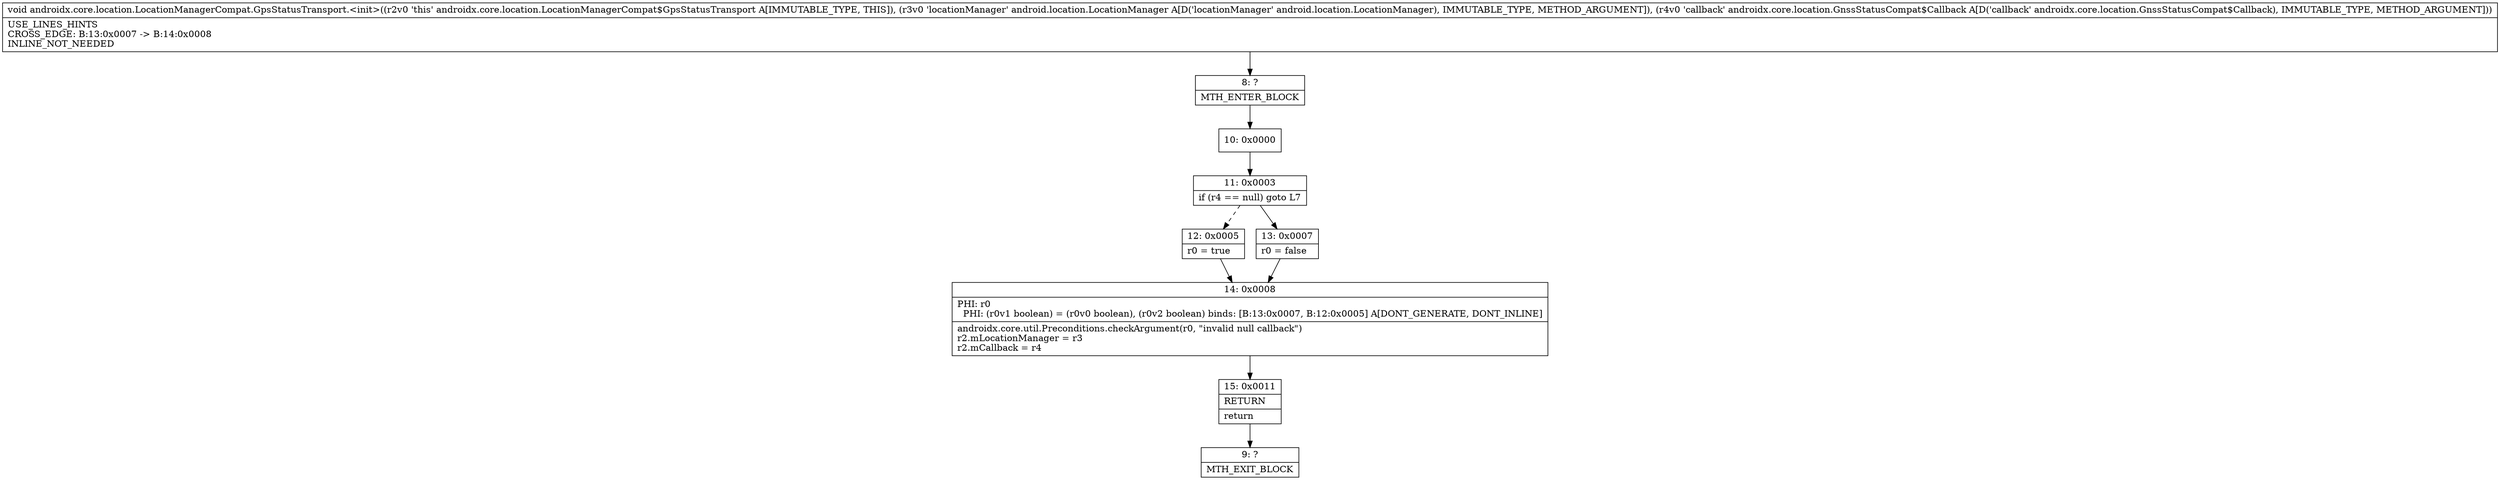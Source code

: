 digraph "CFG forandroidx.core.location.LocationManagerCompat.GpsStatusTransport.\<init\>(Landroid\/location\/LocationManager;Landroidx\/core\/location\/GnssStatusCompat$Callback;)V" {
Node_8 [shape=record,label="{8\:\ ?|MTH_ENTER_BLOCK\l}"];
Node_10 [shape=record,label="{10\:\ 0x0000}"];
Node_11 [shape=record,label="{11\:\ 0x0003|if (r4 == null) goto L7\l}"];
Node_12 [shape=record,label="{12\:\ 0x0005|r0 = true\l}"];
Node_14 [shape=record,label="{14\:\ 0x0008|PHI: r0 \l  PHI: (r0v1 boolean) = (r0v0 boolean), (r0v2 boolean) binds: [B:13:0x0007, B:12:0x0005] A[DONT_GENERATE, DONT_INLINE]\l|androidx.core.util.Preconditions.checkArgument(r0, \"invalid null callback\")\lr2.mLocationManager = r3\lr2.mCallback = r4\l}"];
Node_15 [shape=record,label="{15\:\ 0x0011|RETURN\l|return\l}"];
Node_9 [shape=record,label="{9\:\ ?|MTH_EXIT_BLOCK\l}"];
Node_13 [shape=record,label="{13\:\ 0x0007|r0 = false\l}"];
MethodNode[shape=record,label="{void androidx.core.location.LocationManagerCompat.GpsStatusTransport.\<init\>((r2v0 'this' androidx.core.location.LocationManagerCompat$GpsStatusTransport A[IMMUTABLE_TYPE, THIS]), (r3v0 'locationManager' android.location.LocationManager A[D('locationManager' android.location.LocationManager), IMMUTABLE_TYPE, METHOD_ARGUMENT]), (r4v0 'callback' androidx.core.location.GnssStatusCompat$Callback A[D('callback' androidx.core.location.GnssStatusCompat$Callback), IMMUTABLE_TYPE, METHOD_ARGUMENT]))  | USE_LINES_HINTS\lCROSS_EDGE: B:13:0x0007 \-\> B:14:0x0008\lINLINE_NOT_NEEDED\l}"];
MethodNode -> Node_8;Node_8 -> Node_10;
Node_10 -> Node_11;
Node_11 -> Node_12[style=dashed];
Node_11 -> Node_13;
Node_12 -> Node_14;
Node_14 -> Node_15;
Node_15 -> Node_9;
Node_13 -> Node_14;
}

